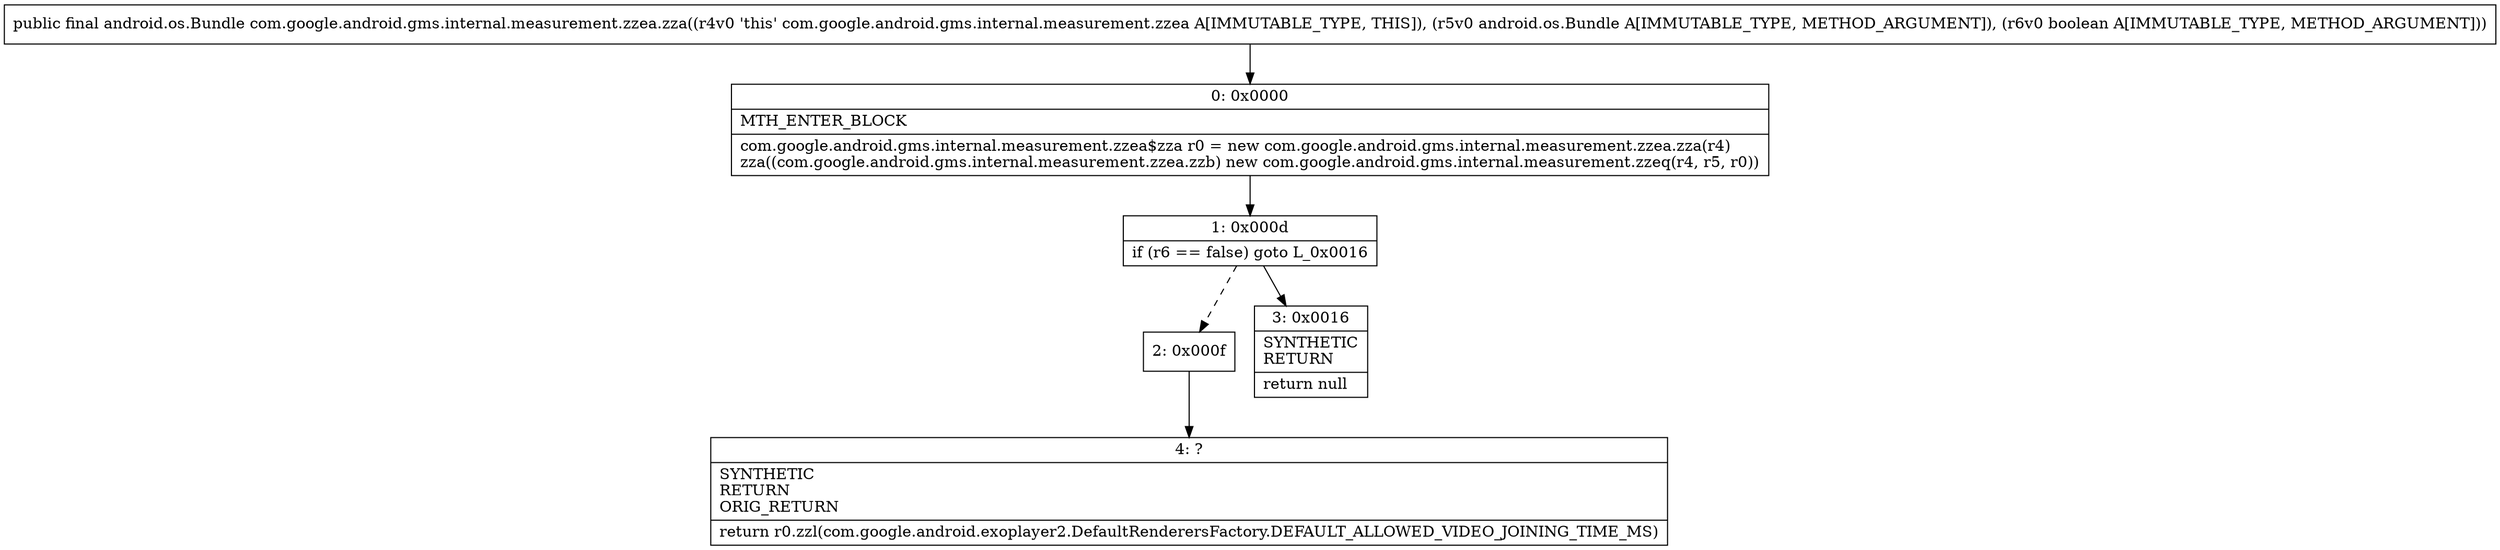 digraph "CFG forcom.google.android.gms.internal.measurement.zzea.zza(Landroid\/os\/Bundle;Z)Landroid\/os\/Bundle;" {
Node_0 [shape=record,label="{0\:\ 0x0000|MTH_ENTER_BLOCK\l|com.google.android.gms.internal.measurement.zzea$zza r0 = new com.google.android.gms.internal.measurement.zzea.zza(r4)\lzza((com.google.android.gms.internal.measurement.zzea.zzb) new com.google.android.gms.internal.measurement.zzeq(r4, r5, r0))\l}"];
Node_1 [shape=record,label="{1\:\ 0x000d|if (r6 == false) goto L_0x0016\l}"];
Node_2 [shape=record,label="{2\:\ 0x000f}"];
Node_3 [shape=record,label="{3\:\ 0x0016|SYNTHETIC\lRETURN\l|return null\l}"];
Node_4 [shape=record,label="{4\:\ ?|SYNTHETIC\lRETURN\lORIG_RETURN\l|return r0.zzl(com.google.android.exoplayer2.DefaultRenderersFactory.DEFAULT_ALLOWED_VIDEO_JOINING_TIME_MS)\l}"];
MethodNode[shape=record,label="{public final android.os.Bundle com.google.android.gms.internal.measurement.zzea.zza((r4v0 'this' com.google.android.gms.internal.measurement.zzea A[IMMUTABLE_TYPE, THIS]), (r5v0 android.os.Bundle A[IMMUTABLE_TYPE, METHOD_ARGUMENT]), (r6v0 boolean A[IMMUTABLE_TYPE, METHOD_ARGUMENT])) }"];
MethodNode -> Node_0;
Node_0 -> Node_1;
Node_1 -> Node_2[style=dashed];
Node_1 -> Node_3;
Node_2 -> Node_4;
}

